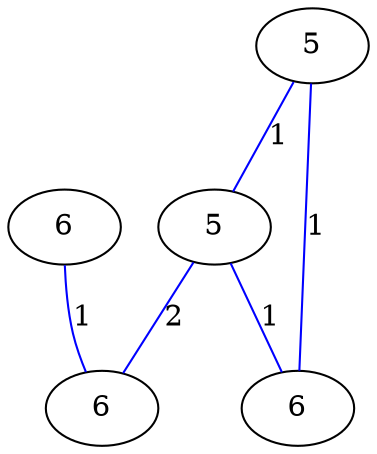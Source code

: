 graph G {
	0 [label="5"];
	1 [label="5"];
	2 [label="6"];
	3 [label="6"];
	4 [label="6"];
	0 -- 1 [label="1", color=blue];
	0 -- 4 [label="1", color=blue];
	1 -- 3 [label="2", color=blue];
	1 -- 4 [label="1", color=blue];
	2 -- 3 [label="1", color=blue];
}